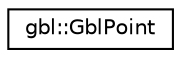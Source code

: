 digraph "Graphical Class Hierarchy"
{
 // LATEX_PDF_SIZE
  edge [fontname="Helvetica",fontsize="10",labelfontname="Helvetica",labelfontsize="10"];
  node [fontname="Helvetica",fontsize="10",shape=record];
  rankdir="LR";
  Node0 [label="gbl::GblPoint",height=0.2,width=0.4,color="black", fillcolor="white", style="filled",URL="$classgbl_1_1GblPoint.html",tooltip="Point on trajectory."];
}

